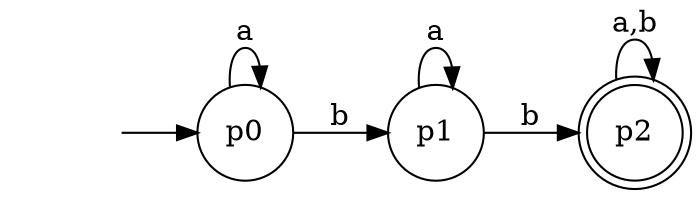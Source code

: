 digraph G {
  rankdir=LR;
  node [shape=none label=""] 0;
  node [shape=circle label="p0"]; p0;
  node [shape=circle label="p1"]; p1;
  node [shape=doublecircle label="p2"]; p2;
  node [shape=circle] 
  0 -> p0
  p0 -> p1 [label="b"];
  p1 -> p2 [label="b"];
  
  p0 -> p0 [label="a"];
  p1 -> p1 [label="a"];
  p2 -> p2 [label="a,b"];
}